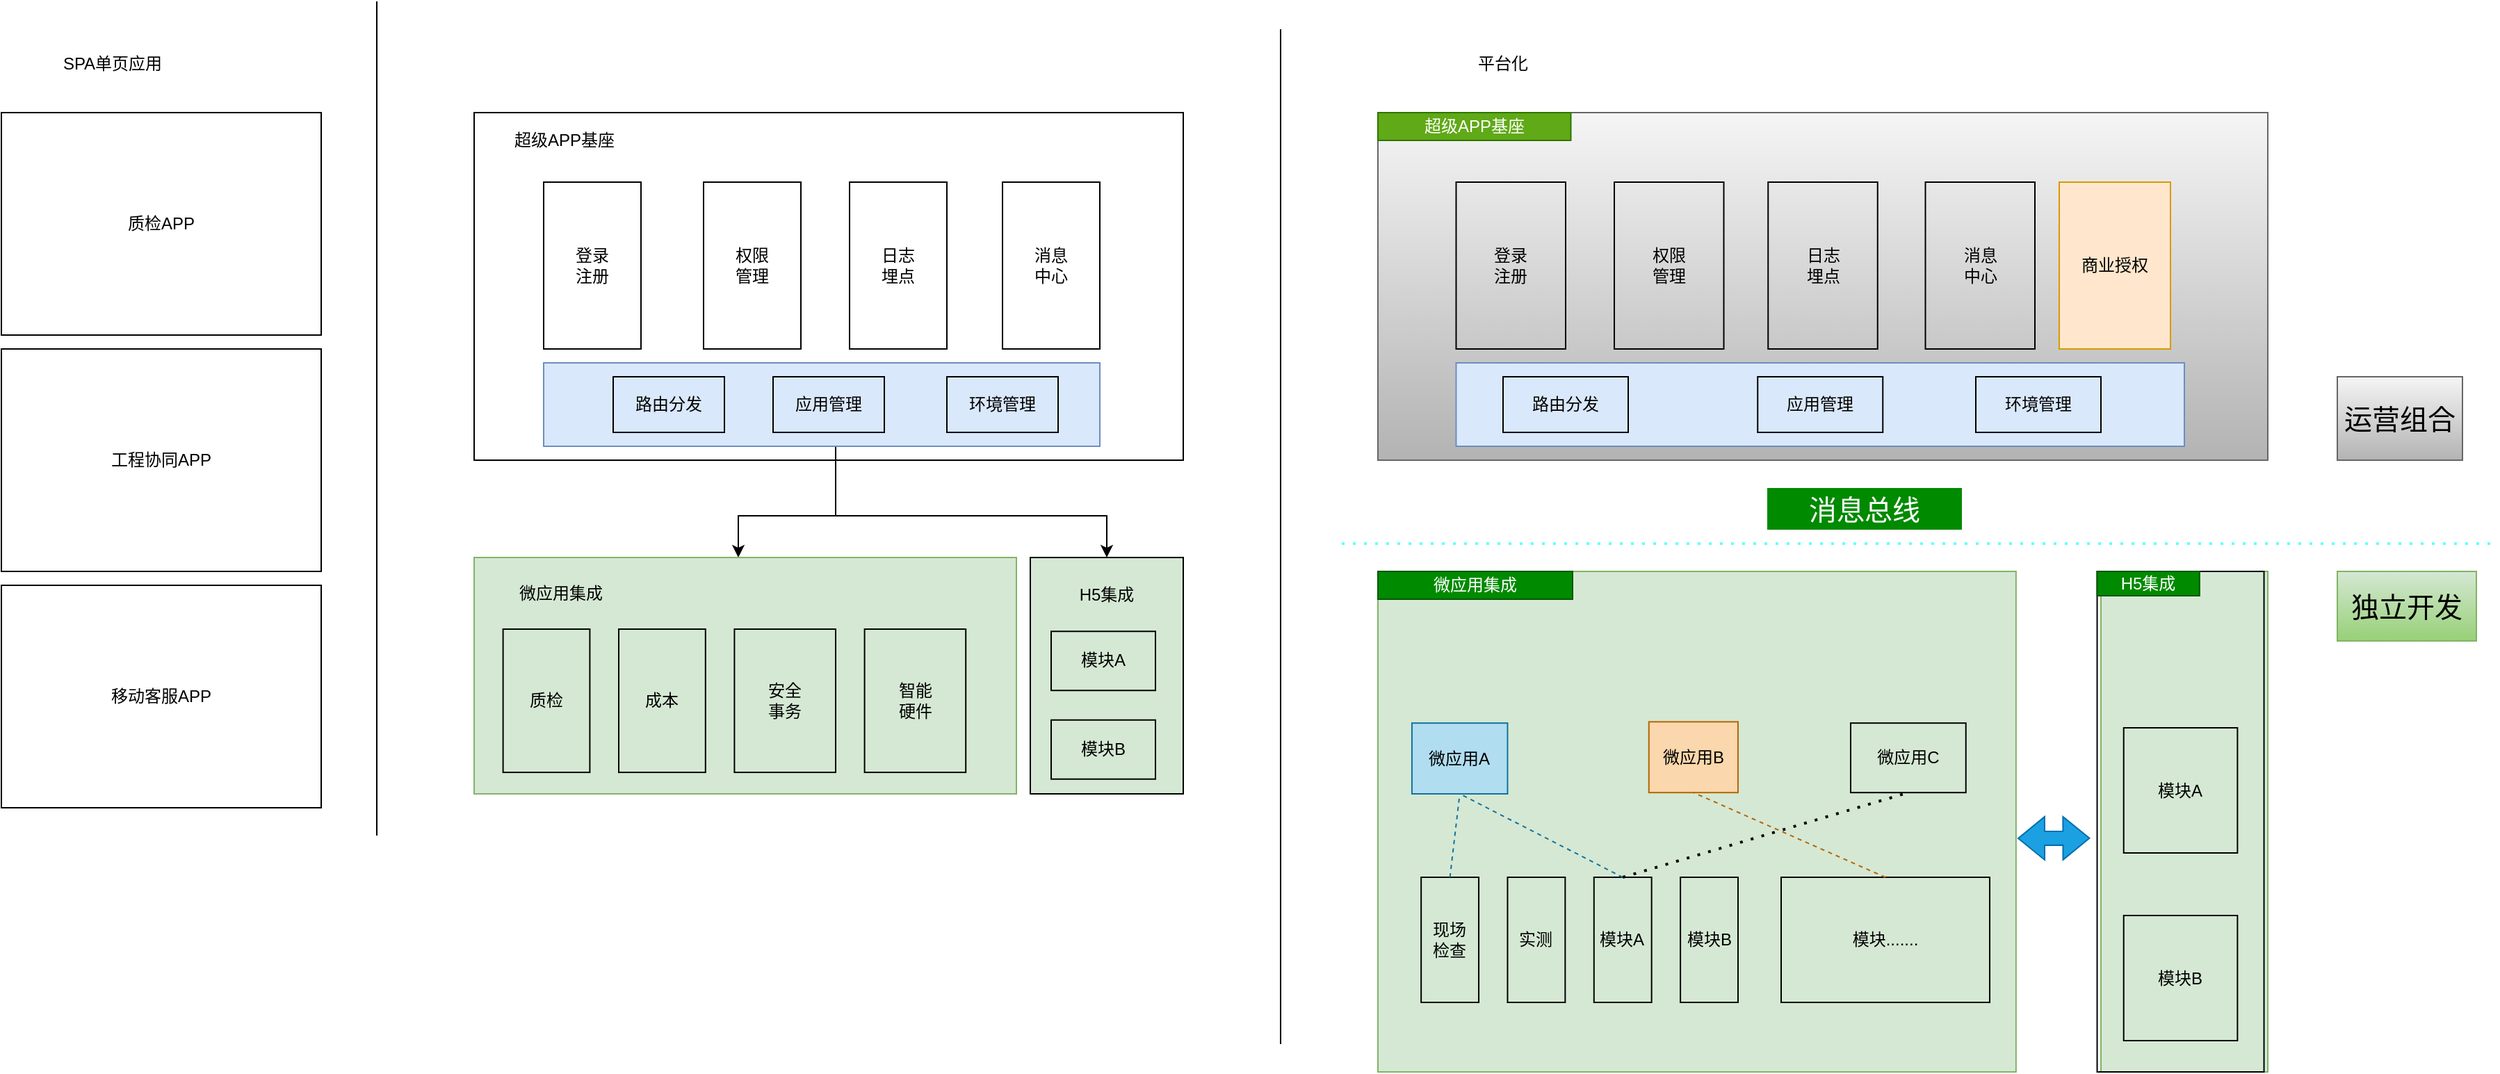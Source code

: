 <mxfile version="18.1.2" type="github">
  <diagram id="hzXEMu5ntENqVs4BT2l5" name="Page-1">
    <mxGraphModel dx="2253" dy="794" grid="1" gridSize="10" guides="1" tooltips="1" connect="1" arrows="1" fold="1" page="1" pageScale="1" pageWidth="827" pageHeight="1169" math="0" shadow="0">
      <root>
        <mxCell id="0" />
        <mxCell id="1" parent="0" />
        <mxCell id="AGVzu1iOlaWHoIZSJ21p-29" style="edgeStyle=orthogonalEdgeStyle;rounded=0;orthogonalLoop=1;jettySize=auto;html=1;entryX=0.5;entryY=0;entryDx=0;entryDy=0;" edge="1" parent="1" source="AGVzu1iOlaWHoIZSJ21p-11">
          <mxGeometry relative="1" as="geometry">
            <mxPoint x="-20" y="410" as="targetPoint" />
            <Array as="points">
              <mxPoint x="50" y="380" />
              <mxPoint x="-20" y="380" />
            </Array>
          </mxGeometry>
        </mxCell>
        <mxCell id="AGVzu1iOlaWHoIZSJ21p-30" style="edgeStyle=orthogonalEdgeStyle;rounded=0;orthogonalLoop=1;jettySize=auto;html=1;entryX=0.5;entryY=0;entryDx=0;entryDy=0;" edge="1" parent="1" source="AGVzu1iOlaWHoIZSJ21p-11" target="AGVzu1iOlaWHoIZSJ21p-7">
          <mxGeometry relative="1" as="geometry">
            <Array as="points">
              <mxPoint x="50" y="380" />
              <mxPoint x="245" y="380" />
            </Array>
          </mxGeometry>
        </mxCell>
        <mxCell id="AGVzu1iOlaWHoIZSJ21p-27" value="" style="group;fillColor=#d5e8d4;strokeColor=#82b366;" vertex="1" connectable="0" parent="1">
          <mxGeometry x="190" y="410" width="110" height="170" as="geometry" />
        </mxCell>
        <mxCell id="AGVzu1iOlaWHoIZSJ21p-7" value="" style="rounded=0;whiteSpace=wrap;html=1;fillColor=none;" vertex="1" parent="AGVzu1iOlaWHoIZSJ21p-27">
          <mxGeometry width="110" height="170" as="geometry" />
        </mxCell>
        <mxCell id="AGVzu1iOlaWHoIZSJ21p-16" value="H5集成" style="text;html=1;strokeColor=none;fillColor=none;align=center;verticalAlign=middle;whiteSpace=wrap;rounded=0;" vertex="1" parent="AGVzu1iOlaWHoIZSJ21p-27">
          <mxGeometry x="15" y="10.625" width="80" height="31.875" as="geometry" />
        </mxCell>
        <mxCell id="AGVzu1iOlaWHoIZSJ21p-17" value="模块A" style="rounded=0;whiteSpace=wrap;html=1;fillColor=none;" vertex="1" parent="AGVzu1iOlaWHoIZSJ21p-27">
          <mxGeometry x="15" y="53.125" width="75" height="42.5" as="geometry" />
        </mxCell>
        <mxCell id="AGVzu1iOlaWHoIZSJ21p-18" value="模块B" style="rounded=0;whiteSpace=wrap;html=1;fillColor=none;" vertex="1" parent="AGVzu1iOlaWHoIZSJ21p-27">
          <mxGeometry x="15" y="116.875" width="75" height="42.5" as="geometry" />
        </mxCell>
        <mxCell id="AGVzu1iOlaWHoIZSJ21p-33" value="" style="group" vertex="1" connectable="0" parent="1">
          <mxGeometry x="-210" y="410" width="390" height="170" as="geometry" />
        </mxCell>
        <mxCell id="AGVzu1iOlaWHoIZSJ21p-32" value="" style="rounded=0;whiteSpace=wrap;html=1;fillColor=#d5e8d4;shadow=0;strokeColor=#82b366;" vertex="1" parent="AGVzu1iOlaWHoIZSJ21p-33">
          <mxGeometry width="390.0" height="170" as="geometry" />
        </mxCell>
        <mxCell id="AGVzu1iOlaWHoIZSJ21p-4" value="质检" style="rounded=0;whiteSpace=wrap;html=1;fillColor=none;" vertex="1" parent="AGVzu1iOlaWHoIZSJ21p-33">
          <mxGeometry x="20.8" y="51.515" width="62.4" height="103.03" as="geometry" />
        </mxCell>
        <mxCell id="AGVzu1iOlaWHoIZSJ21p-5" value="成本" style="rounded=0;whiteSpace=wrap;html=1;fillColor=none;" vertex="1" parent="AGVzu1iOlaWHoIZSJ21p-33">
          <mxGeometry x="104.0" y="51.515" width="62.4" height="103.03" as="geometry" />
        </mxCell>
        <mxCell id="AGVzu1iOlaWHoIZSJ21p-6" value="安全&lt;br&gt;事务" style="rounded=0;whiteSpace=wrap;html=1;fillColor=none;" vertex="1" parent="AGVzu1iOlaWHoIZSJ21p-33">
          <mxGeometry x="187.2" y="51.515" width="72.8" height="103.03" as="geometry" />
        </mxCell>
        <mxCell id="AGVzu1iOlaWHoIZSJ21p-15" value="微应用集成" style="text;html=1;strokeColor=none;fillColor=none;align=center;verticalAlign=middle;whiteSpace=wrap;rounded=0;" vertex="1" parent="AGVzu1iOlaWHoIZSJ21p-33">
          <mxGeometry x="20.8" y="10.303" width="83.2" height="30.909" as="geometry" />
        </mxCell>
        <mxCell id="AGVzu1iOlaWHoIZSJ21p-40" value="智能&lt;br&gt;硬件" style="rounded=0;whiteSpace=wrap;html=1;fillColor=none;" vertex="1" parent="AGVzu1iOlaWHoIZSJ21p-33">
          <mxGeometry x="280.8" y="51.515" width="72.8" height="103.03" as="geometry" />
        </mxCell>
        <mxCell id="AGVzu1iOlaWHoIZSJ21p-44" value="" style="endArrow=none;html=1;rounded=0;" edge="1" parent="1">
          <mxGeometry width="50" height="50" relative="1" as="geometry">
            <mxPoint x="-280" y="610" as="sourcePoint" />
            <mxPoint x="-280" y="10" as="targetPoint" />
          </mxGeometry>
        </mxCell>
        <mxCell id="AGVzu1iOlaWHoIZSJ21p-45" value="质检APP" style="rounded=0;whiteSpace=wrap;html=1;shadow=0;strokeColor=default;fillColor=none;" vertex="1" parent="1">
          <mxGeometry x="-550" y="90" width="230" height="160" as="geometry" />
        </mxCell>
        <mxCell id="AGVzu1iOlaWHoIZSJ21p-47" value="工程协同APP" style="rounded=0;whiteSpace=wrap;html=1;shadow=0;strokeColor=default;fillColor=none;" vertex="1" parent="1">
          <mxGeometry x="-550" y="260" width="230" height="160" as="geometry" />
        </mxCell>
        <mxCell id="AGVzu1iOlaWHoIZSJ21p-48" value="移动客服APP" style="rounded=0;whiteSpace=wrap;html=1;shadow=0;strokeColor=default;fillColor=none;" vertex="1" parent="1">
          <mxGeometry x="-550" y="430" width="230" height="160" as="geometry" />
        </mxCell>
        <mxCell id="AGVzu1iOlaWHoIZSJ21p-49" value="SPA单页应用" style="text;html=1;strokeColor=none;fillColor=none;align=center;verticalAlign=middle;whiteSpace=wrap;rounded=0;shadow=0;" vertex="1" parent="1">
          <mxGeometry x="-550" y="40" width="160" height="30" as="geometry" />
        </mxCell>
        <mxCell id="AGVzu1iOlaWHoIZSJ21p-51" value="" style="endArrow=none;html=1;rounded=0;" edge="1" parent="1">
          <mxGeometry width="50" height="50" relative="1" as="geometry">
            <mxPoint x="370" y="760" as="sourcePoint" />
            <mxPoint x="370" y="30" as="targetPoint" />
          </mxGeometry>
        </mxCell>
        <mxCell id="AGVzu1iOlaWHoIZSJ21p-54" value="" style="group" vertex="1" connectable="0" parent="1">
          <mxGeometry x="-210" y="40" width="510" height="300" as="geometry" />
        </mxCell>
        <mxCell id="AGVzu1iOlaWHoIZSJ21p-1" value="" style="rounded=0;whiteSpace=wrap;html=1;fillColor=none;" vertex="1" parent="AGVzu1iOlaWHoIZSJ21p-54">
          <mxGeometry y="50" width="510" height="250" as="geometry" />
        </mxCell>
        <mxCell id="AGVzu1iOlaWHoIZSJ21p-31" value="" style="group;strokeColor=default;container=0;" vertex="1" connectable="0" parent="AGVzu1iOlaWHoIZSJ21p-54">
          <mxGeometry y="50" width="510" height="250" as="geometry" />
        </mxCell>
        <mxCell id="AGVzu1iOlaWHoIZSJ21p-41" value="" style="rounded=0;whiteSpace=wrap;html=1;shadow=0;fillColor=none;strokeColor=none;" vertex="1" parent="AGVzu1iOlaWHoIZSJ21p-54">
          <mxGeometry x="50" y="100" width="400" height="120" as="geometry" />
        </mxCell>
        <mxCell id="AGVzu1iOlaWHoIZSJ21p-2" value="超级APP基座" style="text;html=1;strokeColor=none;fillColor=none;align=center;verticalAlign=middle;whiteSpace=wrap;rounded=0;" vertex="1" parent="AGVzu1iOlaWHoIZSJ21p-54">
          <mxGeometry x="10" y="60" width="110" height="20" as="geometry" />
        </mxCell>
        <mxCell id="AGVzu1iOlaWHoIZSJ21p-10" value="" style="rounded=0;whiteSpace=wrap;html=1;fillColor=#dae8fc;strokeColor=#6c8ebf;" vertex="1" parent="AGVzu1iOlaWHoIZSJ21p-54">
          <mxGeometry x="50" y="230" width="400" height="60" as="geometry" />
        </mxCell>
        <mxCell id="AGVzu1iOlaWHoIZSJ21p-11" value="应用管理" style="rounded=0;whiteSpace=wrap;html=1;fillColor=none;" vertex="1" parent="AGVzu1iOlaWHoIZSJ21p-54">
          <mxGeometry x="215" y="240" width="80" height="40" as="geometry" />
        </mxCell>
        <mxCell id="AGVzu1iOlaWHoIZSJ21p-12" value="路由分发" style="rounded=0;whiteSpace=wrap;html=1;fillColor=none;" vertex="1" parent="AGVzu1iOlaWHoIZSJ21p-54">
          <mxGeometry x="100" y="240" width="80" height="40" as="geometry" />
        </mxCell>
        <mxCell id="AGVzu1iOlaWHoIZSJ21p-13" value="环境管理" style="rounded=0;whiteSpace=wrap;html=1;fillColor=none;" vertex="1" parent="AGVzu1iOlaWHoIZSJ21p-54">
          <mxGeometry x="340" y="240" width="80" height="40" as="geometry" />
        </mxCell>
        <mxCell id="AGVzu1iOlaWHoIZSJ21p-19" value="登录&lt;br&gt;注册" style="rounded=0;whiteSpace=wrap;html=1;fillColor=none;" vertex="1" parent="AGVzu1iOlaWHoIZSJ21p-54">
          <mxGeometry x="50" y="100" width="70" height="120" as="geometry" />
        </mxCell>
        <mxCell id="AGVzu1iOlaWHoIZSJ21p-20" value="权限&lt;br&gt;管理" style="rounded=0;whiteSpace=wrap;html=1;fillColor=none;" vertex="1" parent="AGVzu1iOlaWHoIZSJ21p-54">
          <mxGeometry x="165" y="100" width="70" height="120" as="geometry" />
        </mxCell>
        <mxCell id="AGVzu1iOlaWHoIZSJ21p-21" value="日志&lt;br&gt;埋点" style="rounded=0;whiteSpace=wrap;html=1;fillColor=none;" vertex="1" parent="AGVzu1iOlaWHoIZSJ21p-54">
          <mxGeometry x="270" y="100" width="70" height="120" as="geometry" />
        </mxCell>
        <mxCell id="AGVzu1iOlaWHoIZSJ21p-22" value="消息&lt;br&gt;中心" style="rounded=0;whiteSpace=wrap;html=1;fillColor=none;" vertex="1" parent="AGVzu1iOlaWHoIZSJ21p-54">
          <mxGeometry x="380" y="100" width="70" height="120" as="geometry" />
        </mxCell>
        <mxCell id="AGVzu1iOlaWHoIZSJ21p-57" value="" style="group;strokeColor=#666666;container=0;fillColor=#f5f5f5;gradientColor=#b3b3b3;" vertex="1" connectable="0" parent="1">
          <mxGeometry x="440" y="90" width="640" height="250" as="geometry" />
        </mxCell>
        <mxCell id="AGVzu1iOlaWHoIZSJ21p-58" value="" style="rounded=0;whiteSpace=wrap;html=1;shadow=0;fillColor=none;strokeColor=none;" vertex="1" parent="1">
          <mxGeometry x="496.25" y="140" width="450" height="120" as="geometry" />
        </mxCell>
        <mxCell id="AGVzu1iOlaWHoIZSJ21p-59" value="超级APP基座" style="text;html=1;strokeColor=#2D7600;fillColor=#60a917;align=center;verticalAlign=middle;whiteSpace=wrap;rounded=0;fontColor=#ffffff;" vertex="1" parent="1">
          <mxGeometry x="440" y="90" width="138.75" height="20" as="geometry" />
        </mxCell>
        <mxCell id="AGVzu1iOlaWHoIZSJ21p-60" value="" style="rounded=0;whiteSpace=wrap;html=1;fillColor=#dae8fc;strokeColor=#6c8ebf;" vertex="1" parent="1">
          <mxGeometry x="496.25" y="270" width="523.75" height="60" as="geometry" />
        </mxCell>
        <mxCell id="AGVzu1iOlaWHoIZSJ21p-61" value="应用管理" style="rounded=0;whiteSpace=wrap;html=1;fillColor=none;" vertex="1" parent="1">
          <mxGeometry x="713.13" y="280" width="90" height="40" as="geometry" />
        </mxCell>
        <mxCell id="AGVzu1iOlaWHoIZSJ21p-62" value="路由分发" style="rounded=0;whiteSpace=wrap;html=1;fillColor=none;" vertex="1" parent="1">
          <mxGeometry x="530" y="280" width="90" height="40" as="geometry" />
        </mxCell>
        <mxCell id="AGVzu1iOlaWHoIZSJ21p-63" value="环境管理" style="rounded=0;whiteSpace=wrap;html=1;fillColor=none;" vertex="1" parent="1">
          <mxGeometry x="870" y="280" width="90" height="40" as="geometry" />
        </mxCell>
        <mxCell id="AGVzu1iOlaWHoIZSJ21p-64" value="登录&lt;br&gt;注册" style="rounded=0;whiteSpace=wrap;html=1;fillColor=none;" vertex="1" parent="1">
          <mxGeometry x="496.25" y="140" width="78.75" height="120" as="geometry" />
        </mxCell>
        <mxCell id="AGVzu1iOlaWHoIZSJ21p-65" value="权限&lt;br&gt;管理" style="rounded=0;whiteSpace=wrap;html=1;fillColor=none;" vertex="1" parent="1">
          <mxGeometry x="610.005" y="140" width="78.75" height="120" as="geometry" />
        </mxCell>
        <mxCell id="AGVzu1iOlaWHoIZSJ21p-66" value="日志&lt;br&gt;埋点" style="rounded=0;whiteSpace=wrap;html=1;fillColor=none;" vertex="1" parent="1">
          <mxGeometry x="720.63" y="140" width="78.75" height="120" as="geometry" />
        </mxCell>
        <mxCell id="AGVzu1iOlaWHoIZSJ21p-68" value="消息&lt;br&gt;中心" style="rounded=0;whiteSpace=wrap;html=1;fillColor=none;" vertex="1" parent="1">
          <mxGeometry x="833.75" y="140" width="78.75" height="120" as="geometry" />
        </mxCell>
        <mxCell id="AGVzu1iOlaWHoIZSJ21p-69" value="平台化" style="text;html=1;strokeColor=none;fillColor=none;align=center;verticalAlign=middle;whiteSpace=wrap;rounded=0;shadow=0;" vertex="1" parent="1">
          <mxGeometry x="440" y="40" width="180" height="30" as="geometry" />
        </mxCell>
        <mxCell id="AGVzu1iOlaWHoIZSJ21p-71" value="商业授权" style="rounded=0;whiteSpace=wrap;html=1;shadow=0;strokeColor=#d79b00;fillColor=#ffe6cc;" vertex="1" parent="1">
          <mxGeometry x="930" y="140" width="80" height="120" as="geometry" />
        </mxCell>
        <mxCell id="AGVzu1iOlaWHoIZSJ21p-72" value="" style="group" vertex="1" connectable="0" parent="1">
          <mxGeometry x="440" y="420" width="460" height="360" as="geometry" />
        </mxCell>
        <mxCell id="AGVzu1iOlaWHoIZSJ21p-73" value="" style="rounded=0;whiteSpace=wrap;html=1;fillColor=#d5e8d4;shadow=0;strokeColor=#82b366;" vertex="1" parent="AGVzu1iOlaWHoIZSJ21p-72">
          <mxGeometry width="458.923" height="360" as="geometry" />
        </mxCell>
        <mxCell id="AGVzu1iOlaWHoIZSJ21p-74" value="微应用A" style="rounded=0;whiteSpace=wrap;html=1;fillColor=#b1ddf0;strokeColor=#10739e;" vertex="1" parent="AGVzu1iOlaWHoIZSJ21p-72">
          <mxGeometry x="24.479" y="109.09" width="68.756" height="50.91" as="geometry" />
        </mxCell>
        <mxCell id="AGVzu1iOlaWHoIZSJ21p-75" value="微应用B" style="rounded=0;whiteSpace=wrap;html=1;fillColor=#fad7ac;strokeColor=#b46504;" vertex="1" parent="AGVzu1iOlaWHoIZSJ21p-72">
          <mxGeometry x="194.89" y="108.18" width="64.094" height="50.91" as="geometry" />
        </mxCell>
        <mxCell id="AGVzu1iOlaWHoIZSJ21p-76" value="微应用C" style="rounded=0;whiteSpace=wrap;html=1;fillColor=none;" vertex="1" parent="AGVzu1iOlaWHoIZSJ21p-72">
          <mxGeometry x="339.997" y="109.09" width="82.875" height="50" as="geometry" />
        </mxCell>
        <mxCell id="AGVzu1iOlaWHoIZSJ21p-77" value="微应用集成" style="text;html=1;strokeColor=#005700;fillColor=#008a00;align=center;verticalAlign=middle;whiteSpace=wrap;rounded=0;fontColor=#ffffff;" vertex="1" parent="AGVzu1iOlaWHoIZSJ21p-72">
          <mxGeometry width="140" height="20" as="geometry" />
        </mxCell>
        <mxCell id="AGVzu1iOlaWHoIZSJ21p-86" value="现场&lt;br&gt;检查" style="rounded=0;whiteSpace=wrap;html=1;shadow=0;strokeColor=default;fillColor=none;labelPosition=center;verticalLabelPosition=middle;align=center;verticalAlign=middle;" vertex="1" parent="AGVzu1iOlaWHoIZSJ21p-72">
          <mxGeometry x="31.078" y="220" width="41.438" height="90" as="geometry" />
        </mxCell>
        <mxCell id="AGVzu1iOlaWHoIZSJ21p-87" value="实测" style="rounded=0;whiteSpace=wrap;html=1;shadow=0;strokeColor=default;fillColor=none;labelPosition=center;verticalLabelPosition=middle;align=center;verticalAlign=middle;" vertex="1" parent="AGVzu1iOlaWHoIZSJ21p-72">
          <mxGeometry x="93.235" y="220" width="41.438" height="90" as="geometry" />
        </mxCell>
        <mxCell id="AGVzu1iOlaWHoIZSJ21p-88" value="模块A" style="rounded=0;whiteSpace=wrap;html=1;shadow=0;strokeColor=default;fillColor=none;labelPosition=center;verticalLabelPosition=middle;align=center;verticalAlign=middle;" vertex="1" parent="AGVzu1iOlaWHoIZSJ21p-72">
          <mxGeometry x="155.391" y="220" width="41.438" height="90" as="geometry" />
        </mxCell>
        <mxCell id="AGVzu1iOlaWHoIZSJ21p-89" value="模块B" style="rounded=0;whiteSpace=wrap;html=1;shadow=0;strokeColor=default;fillColor=none;labelPosition=center;verticalLabelPosition=middle;align=center;verticalAlign=middle;" vertex="1" parent="AGVzu1iOlaWHoIZSJ21p-72">
          <mxGeometry x="217.548" y="220" width="41.438" height="90" as="geometry" />
        </mxCell>
        <mxCell id="AGVzu1iOlaWHoIZSJ21p-93" value="" style="endArrow=none;html=1;rounded=0;entryX=0.5;entryY=1;entryDx=0;entryDy=0;exitX=0.5;exitY=0;exitDx=0;exitDy=0;dashed=1;fillColor=#b1ddf0;strokeColor=#10739e;" edge="1" parent="AGVzu1iOlaWHoIZSJ21p-72" source="AGVzu1iOlaWHoIZSJ21p-86" target="AGVzu1iOlaWHoIZSJ21p-74">
          <mxGeometry width="50" height="50" relative="1" as="geometry">
            <mxPoint x="41.438" y="210" as="sourcePoint" />
            <mxPoint x="93.235" y="160" as="targetPoint" />
          </mxGeometry>
        </mxCell>
        <mxCell id="AGVzu1iOlaWHoIZSJ21p-94" value="" style="shape=flexArrow;endArrow=classic;startArrow=classic;html=1;rounded=0;entryX=-0.042;entryY=0.533;entryDx=0;entryDy=0;entryPerimeter=0;fillColor=#1ba1e2;strokeColor=#006EAF;" edge="1" parent="AGVzu1iOlaWHoIZSJ21p-72" target="AGVzu1iOlaWHoIZSJ21p-81">
          <mxGeometry width="100" height="100" relative="1" as="geometry">
            <mxPoint x="460" y="192" as="sourcePoint" />
            <mxPoint x="550" y="90" as="targetPoint" />
          </mxGeometry>
        </mxCell>
        <mxCell id="AGVzu1iOlaWHoIZSJ21p-108" value="模块......." style="rounded=0;whiteSpace=wrap;html=1;shadow=0;strokeColor=default;fillColor=none;labelPosition=center;verticalLabelPosition=middle;align=center;verticalAlign=middle;" vertex="1" parent="AGVzu1iOlaWHoIZSJ21p-72">
          <mxGeometry x="290" y="220" width="150" height="90" as="geometry" />
        </mxCell>
        <mxCell id="AGVzu1iOlaWHoIZSJ21p-109" value="" style="endArrow=none;html=1;rounded=0;entryX=0.5;entryY=1;entryDx=0;entryDy=0;exitX=0.5;exitY=0;exitDx=0;exitDy=0;dashed=1;fillColor=#b1ddf0;strokeColor=#10739e;" edge="1" parent="AGVzu1iOlaWHoIZSJ21p-72" source="AGVzu1iOlaWHoIZSJ21p-88" target="AGVzu1iOlaWHoIZSJ21p-74">
          <mxGeometry width="50" height="50" relative="1" as="geometry">
            <mxPoint x="70" y="220" as="sourcePoint" />
            <mxPoint x="120" y="170" as="targetPoint" />
          </mxGeometry>
        </mxCell>
        <mxCell id="AGVzu1iOlaWHoIZSJ21p-110" value="" style="endArrow=none;html=1;rounded=0;entryX=0.5;entryY=1;entryDx=0;entryDy=0;exitX=0.5;exitY=0;exitDx=0;exitDy=0;dashed=1;fillColor=#fad7ac;strokeColor=#b46504;" edge="1" parent="AGVzu1iOlaWHoIZSJ21p-72" source="AGVzu1iOlaWHoIZSJ21p-108" target="AGVzu1iOlaWHoIZSJ21p-75">
          <mxGeometry width="50" height="50" relative="1" as="geometry">
            <mxPoint x="110" y="210" as="sourcePoint" />
            <mxPoint x="160" y="160" as="targetPoint" />
          </mxGeometry>
        </mxCell>
        <mxCell id="AGVzu1iOlaWHoIZSJ21p-111" value="" style="endArrow=none;dashed=1;html=1;dashPattern=1 3;strokeWidth=2;rounded=0;exitX=0.5;exitY=0;exitDx=0;exitDy=0;entryX=0.5;entryY=1;entryDx=0;entryDy=0;" edge="1" parent="AGVzu1iOlaWHoIZSJ21p-72" source="AGVzu1iOlaWHoIZSJ21p-88" target="AGVzu1iOlaWHoIZSJ21p-76">
          <mxGeometry width="50" height="50" relative="1" as="geometry">
            <mxPoint x="230" y="210" as="sourcePoint" />
            <mxPoint x="270" y="160" as="targetPoint" />
          </mxGeometry>
        </mxCell>
        <mxCell id="AGVzu1iOlaWHoIZSJ21p-80" value="" style="group;fillColor=#d5e8d4;strokeColor=#82b366;" vertex="1" connectable="0" parent="1">
          <mxGeometry x="960" y="420" width="120" height="360" as="geometry" />
        </mxCell>
        <mxCell id="AGVzu1iOlaWHoIZSJ21p-81" value="" style="rounded=0;whiteSpace=wrap;html=1;fillColor=none;" vertex="1" parent="AGVzu1iOlaWHoIZSJ21p-80">
          <mxGeometry x="-2.73" width="120.0" height="360" as="geometry" />
        </mxCell>
        <mxCell id="AGVzu1iOlaWHoIZSJ21p-82" value="H5集成" style="text;html=1;strokeColor=#005700;fillColor=#008a00;align=center;verticalAlign=middle;whiteSpace=wrap;rounded=0;fontColor=#ffffff;" vertex="1" parent="AGVzu1iOlaWHoIZSJ21p-80">
          <mxGeometry x="-2.73" width="73.64" height="17.5" as="geometry" />
        </mxCell>
        <mxCell id="AGVzu1iOlaWHoIZSJ21p-83" value="模块A" style="rounded=0;whiteSpace=wrap;html=1;fillColor=none;" vertex="1" parent="AGVzu1iOlaWHoIZSJ21p-80">
          <mxGeometry x="16.364" y="112.5" width="81.818" height="90" as="geometry" />
        </mxCell>
        <mxCell id="AGVzu1iOlaWHoIZSJ21p-84" value="模块B" style="rounded=0;whiteSpace=wrap;html=1;fillColor=none;" vertex="1" parent="AGVzu1iOlaWHoIZSJ21p-80">
          <mxGeometry x="16.364" y="247.5" width="81.818" height="90" as="geometry" />
        </mxCell>
        <mxCell id="AGVzu1iOlaWHoIZSJ21p-114" value="" style="endArrow=none;dashed=1;html=1;dashPattern=1 3;strokeWidth=2;rounded=0;fillColor=#cce5ff;strokeColor=#66FFFF;" edge="1" parent="1">
          <mxGeometry width="50" height="50" relative="1" as="geometry">
            <mxPoint x="414" y="400" as="sourcePoint" />
            <mxPoint x="1244" y="400" as="targetPoint" />
          </mxGeometry>
        </mxCell>
        <mxCell id="AGVzu1iOlaWHoIZSJ21p-115" value="运营组合" style="text;html=1;strokeColor=#666666;fillColor=#f5f5f5;align=center;verticalAlign=middle;whiteSpace=wrap;rounded=0;shadow=0;labelBackgroundColor=none;fontSize=20;gradientColor=#b3b3b3;" vertex="1" parent="1">
          <mxGeometry x="1130" y="280" width="90" height="60" as="geometry" />
        </mxCell>
        <mxCell id="AGVzu1iOlaWHoIZSJ21p-116" value="独立开发" style="text;html=1;strokeColor=#82b366;fillColor=#d5e8d4;align=center;verticalAlign=middle;whiteSpace=wrap;rounded=0;shadow=0;fontSize=20;gradientColor=#97d077;" vertex="1" parent="1">
          <mxGeometry x="1130" y="420" width="100" height="50" as="geometry" />
        </mxCell>
        <mxCell id="AGVzu1iOlaWHoIZSJ21p-117" value="消息总线" style="text;html=1;strokeColor=none;fillColor=#008a00;align=center;verticalAlign=middle;whiteSpace=wrap;rounded=0;shadow=0;labelBackgroundColor=none;fontSize=20;fontColor=#ffffff;" vertex="1" parent="1">
          <mxGeometry x="720" y="360" width="140" height="30" as="geometry" />
        </mxCell>
      </root>
    </mxGraphModel>
  </diagram>
</mxfile>
